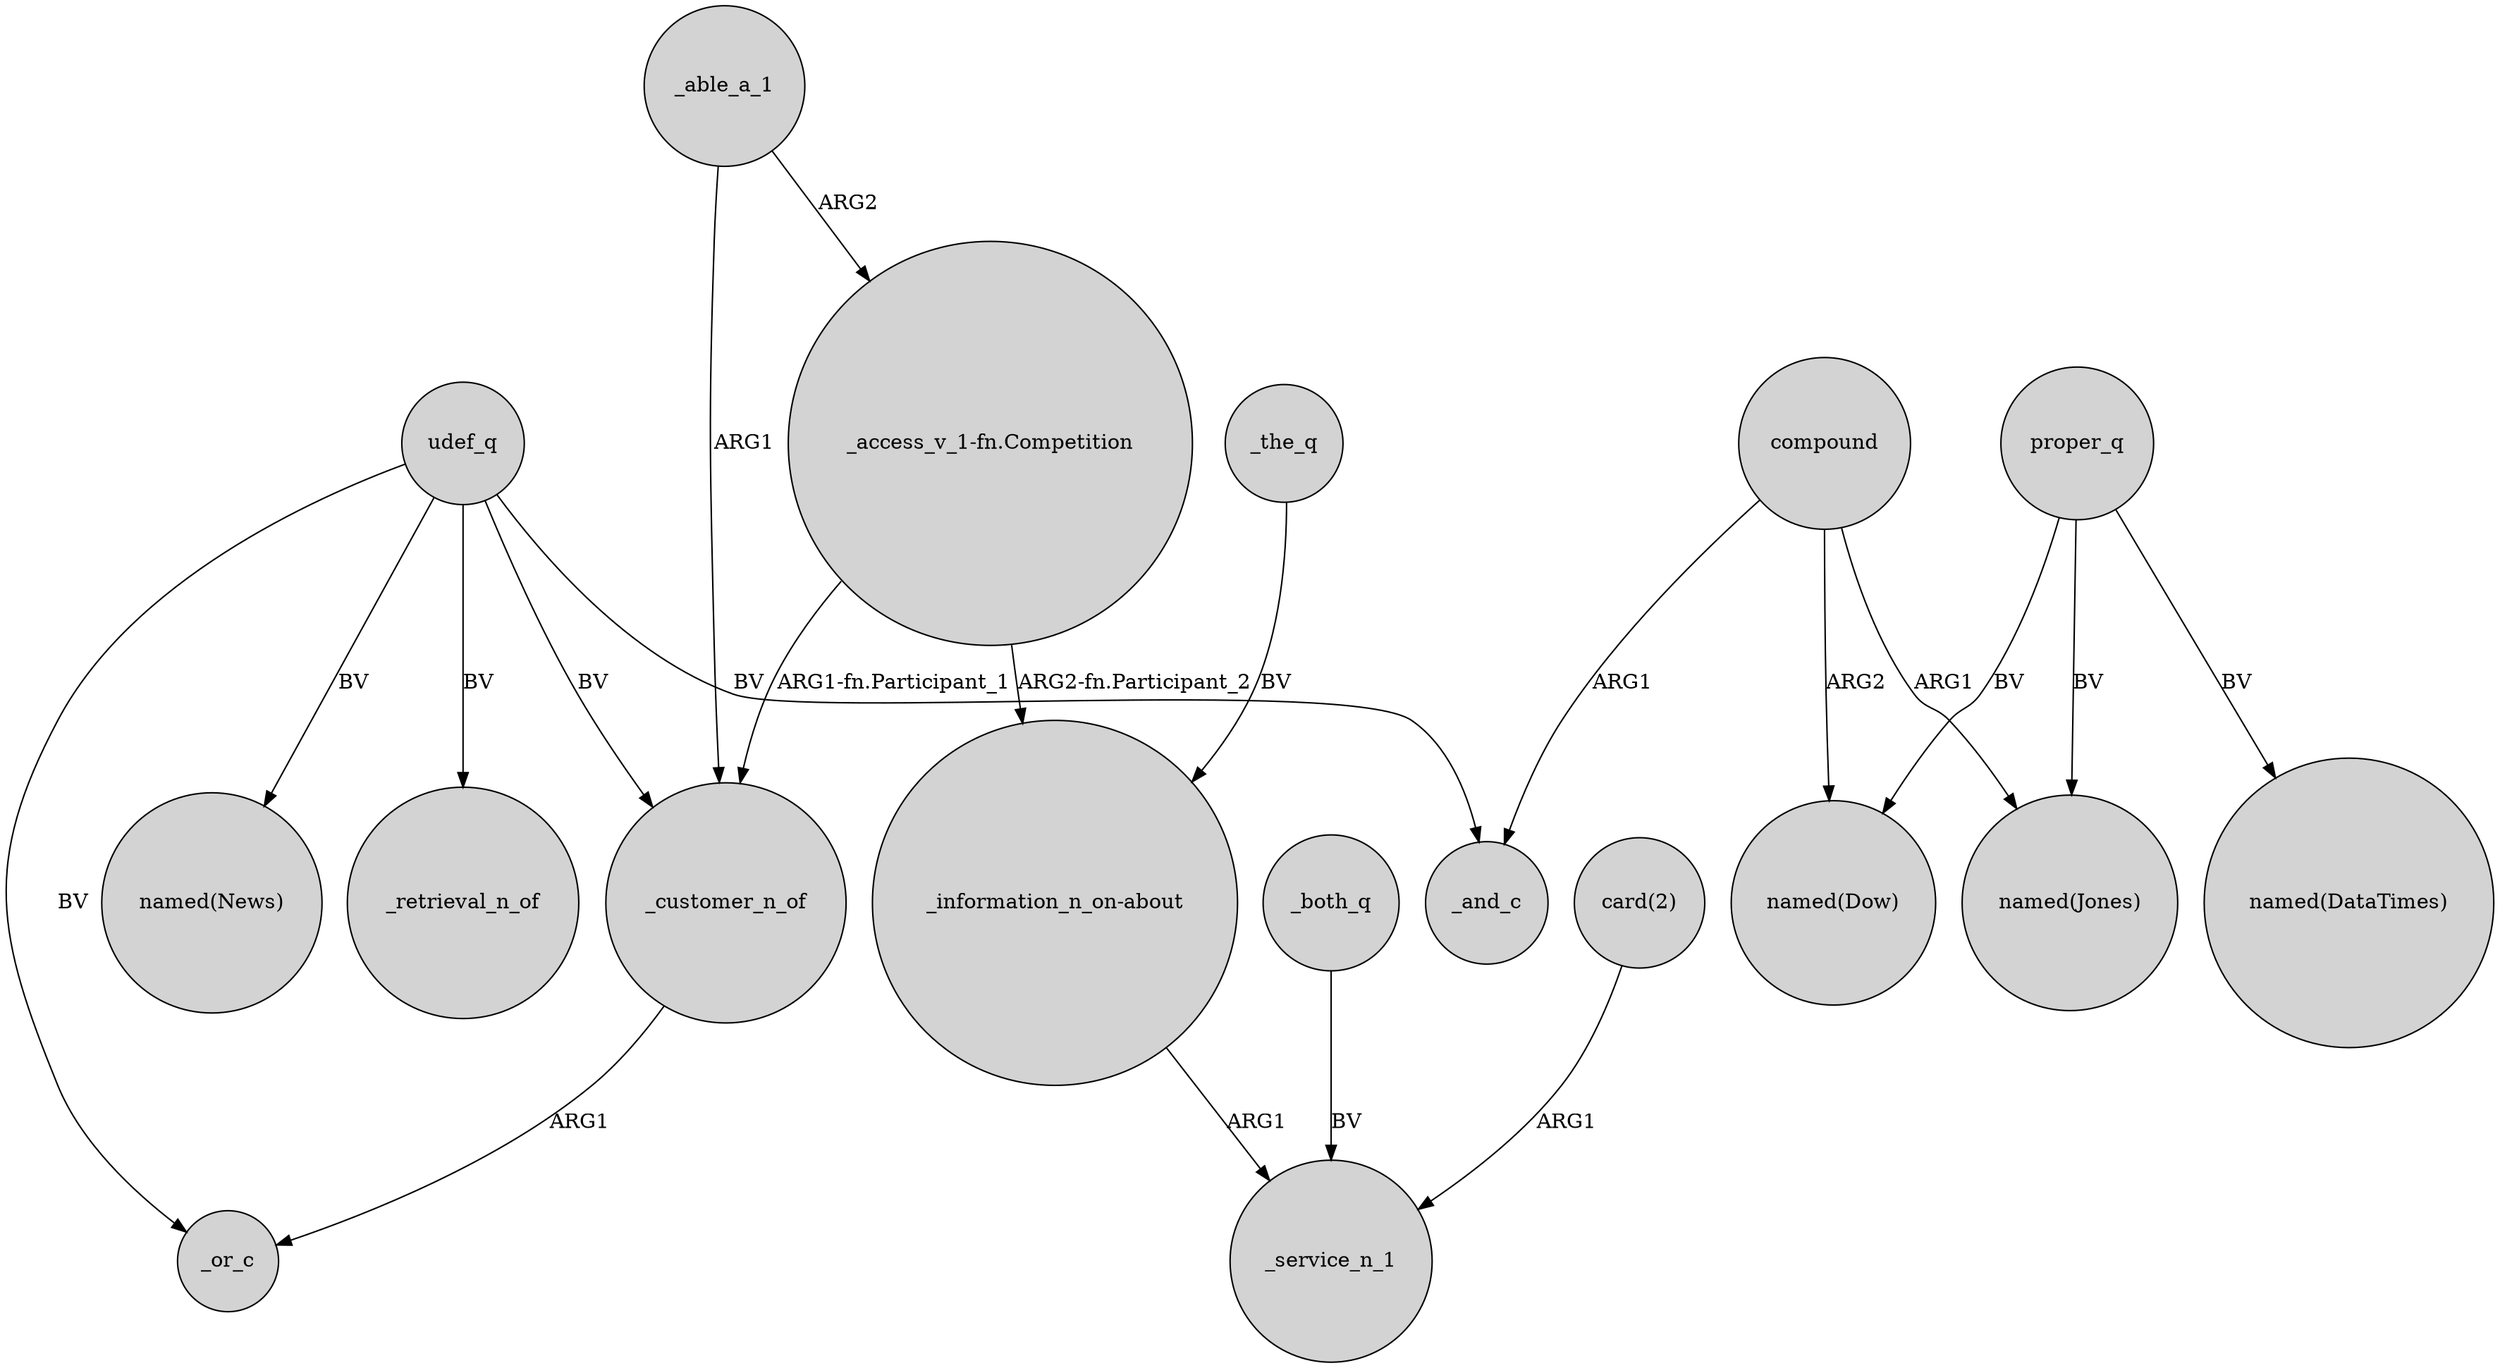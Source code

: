 digraph {
	node [shape=circle style=filled]
	compound -> _and_c [label=ARG1]
	_the_q -> "_information_n_on-about" [label=BV]
	compound -> "named(Jones)" [label=ARG1]
	_both_q -> _service_n_1 [label=BV]
	_able_a_1 -> _customer_n_of [label=ARG1]
	_able_a_1 -> "_access_v_1-fn.Competition" [label=ARG2]
	udef_q -> _and_c [label=BV]
	udef_q -> _or_c [label=BV]
	"_access_v_1-fn.Competition" -> "_information_n_on-about" [label="ARG2-fn.Participant_2"]
	"_information_n_on-about" -> _service_n_1 [label=ARG1]
	proper_q -> "named(DataTimes)" [label=BV]
	_customer_n_of -> _or_c [label=ARG1]
	udef_q -> "named(News)" [label=BV]
	"_access_v_1-fn.Competition" -> _customer_n_of [label="ARG1-fn.Participant_1"]
	proper_q -> "named(Jones)" [label=BV]
	proper_q -> "named(Dow)" [label=BV]
	"card(2)" -> _service_n_1 [label=ARG1]
	compound -> "named(Dow)" [label=ARG2]
	udef_q -> _retrieval_n_of [label=BV]
	udef_q -> _customer_n_of [label=BV]
}
